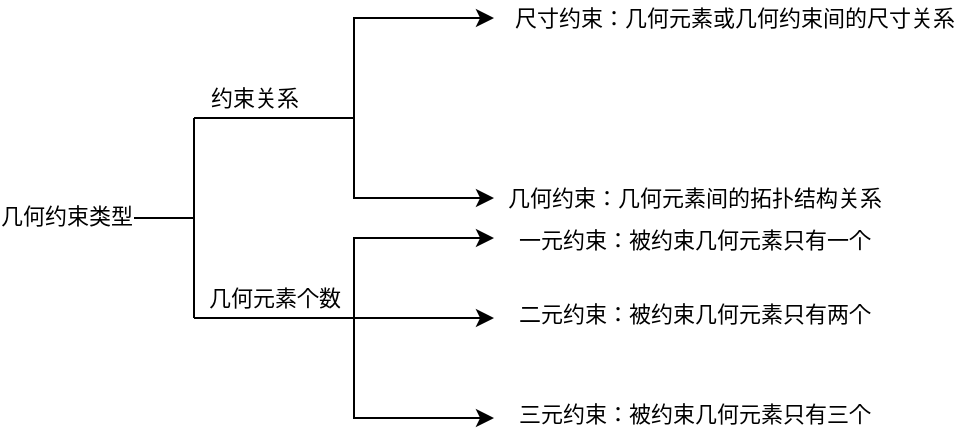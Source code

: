 <mxfile version="20.8.23" type="github">
  <diagram name="第 1 页" id="1So_czDSUBuQiFDamGuW">
    <mxGraphModel dx="522" dy="579" grid="1" gridSize="10" guides="1" tooltips="1" connect="1" arrows="1" fold="1" page="1" pageScale="1" pageWidth="827" pageHeight="1169" math="0" shadow="0">
      <root>
        <mxCell id="0" />
        <mxCell id="1" parent="0" />
        <mxCell id="FwafR3L3VAN348FCxoly-1" value="" style="endArrow=none;html=1;rounded=0;" edge="1" parent="1">
          <mxGeometry width="50" height="50" relative="1" as="geometry">
            <mxPoint x="110" y="320" as="sourcePoint" />
            <mxPoint x="190" y="320" as="targetPoint" />
          </mxGeometry>
        </mxCell>
        <mxCell id="FwafR3L3VAN348FCxoly-6" value="几何约束类型" style="edgeLabel;html=1;align=center;verticalAlign=middle;resizable=0;points=[];" vertex="1" connectable="0" parent="FwafR3L3VAN348FCxoly-1">
          <mxGeometry x="-0.605" y="1" relative="1" as="geometry">
            <mxPoint as="offset" />
          </mxGeometry>
        </mxCell>
        <mxCell id="FwafR3L3VAN348FCxoly-2" value="" style="endArrow=none;html=1;rounded=0;" edge="1" parent="1">
          <mxGeometry width="50" height="50" relative="1" as="geometry">
            <mxPoint x="190" y="370" as="sourcePoint" />
            <mxPoint x="190" y="270" as="targetPoint" />
          </mxGeometry>
        </mxCell>
        <mxCell id="FwafR3L3VAN348FCxoly-3" value="" style="endArrow=none;html=1;rounded=0;" edge="1" parent="1">
          <mxGeometry width="50" height="50" relative="1" as="geometry">
            <mxPoint x="190" y="270" as="sourcePoint" />
            <mxPoint x="270" y="270" as="targetPoint" />
          </mxGeometry>
        </mxCell>
        <mxCell id="FwafR3L3VAN348FCxoly-7" value="约束关系" style="edgeLabel;html=1;align=center;verticalAlign=middle;resizable=0;points=[];" vertex="1" connectable="0" parent="FwafR3L3VAN348FCxoly-3">
          <mxGeometry x="-0.38" y="-1" relative="1" as="geometry">
            <mxPoint x="5" y="-11" as="offset" />
          </mxGeometry>
        </mxCell>
        <mxCell id="FwafR3L3VAN348FCxoly-4" value="" style="endArrow=none;html=1;rounded=0;" edge="1" parent="1">
          <mxGeometry width="50" height="50" relative="1" as="geometry">
            <mxPoint x="190" y="370" as="sourcePoint" />
            <mxPoint x="270" y="370" as="targetPoint" />
          </mxGeometry>
        </mxCell>
        <mxCell id="FwafR3L3VAN348FCxoly-8" value="几何元素个数" style="edgeLabel;html=1;align=center;verticalAlign=middle;resizable=0;points=[];" vertex="1" connectable="0" parent="FwafR3L3VAN348FCxoly-4">
          <mxGeometry x="-0.305" y="3" relative="1" as="geometry">
            <mxPoint x="12" y="-7" as="offset" />
          </mxGeometry>
        </mxCell>
        <mxCell id="FwafR3L3VAN348FCxoly-5" value="" style="endArrow=classic;startArrow=classic;html=1;rounded=0;edgeStyle=orthogonalEdgeStyle;" edge="1" parent="1">
          <mxGeometry width="50" height="50" relative="1" as="geometry">
            <mxPoint x="340" y="310" as="sourcePoint" />
            <mxPoint x="340" y="220" as="targetPoint" />
            <Array as="points">
              <mxPoint x="270" y="310" />
            </Array>
          </mxGeometry>
        </mxCell>
        <mxCell id="FwafR3L3VAN348FCxoly-12" value="尺寸约束：几何元素或几何约束间的尺寸关系" style="edgeLabel;html=1;align=center;verticalAlign=middle;resizable=0;points=[];" vertex="1" connectable="0" parent="FwafR3L3VAN348FCxoly-5">
          <mxGeometry x="0.826" y="2" relative="1" as="geometry">
            <mxPoint x="140" y="2" as="offset" />
          </mxGeometry>
        </mxCell>
        <mxCell id="FwafR3L3VAN348FCxoly-13" value="几何约束：几何元素间的拓扑结构关系" style="edgeLabel;html=1;align=center;verticalAlign=middle;resizable=0;points=[];" vertex="1" connectable="0" parent="FwafR3L3VAN348FCxoly-5">
          <mxGeometry x="-0.791" relative="1" as="geometry">
            <mxPoint x="124" as="offset" />
          </mxGeometry>
        </mxCell>
        <mxCell id="FwafR3L3VAN348FCxoly-10" value="" style="endArrow=classic;startArrow=classic;html=1;rounded=0;edgeStyle=orthogonalEdgeStyle;" edge="1" parent="1">
          <mxGeometry width="50" height="50" relative="1" as="geometry">
            <mxPoint x="340" y="420" as="sourcePoint" />
            <mxPoint x="340" y="330" as="targetPoint" />
            <Array as="points">
              <mxPoint x="270" y="420" />
            </Array>
          </mxGeometry>
        </mxCell>
        <mxCell id="FwafR3L3VAN348FCxoly-14" value="一元约束：被约束几何元素只有一个" style="edgeLabel;html=1;align=center;verticalAlign=middle;resizable=0;points=[];" vertex="1" connectable="0" parent="FwafR3L3VAN348FCxoly-10">
          <mxGeometry x="0.809" y="-1" relative="1" as="geometry">
            <mxPoint x="122" as="offset" />
          </mxGeometry>
        </mxCell>
        <mxCell id="FwafR3L3VAN348FCxoly-16" value="三元约束：被约束几何元素只有三个" style="edgeLabel;html=1;align=center;verticalAlign=middle;resizable=0;points=[];" vertex="1" connectable="0" parent="FwafR3L3VAN348FCxoly-10">
          <mxGeometry x="-0.835" y="-2" relative="1" as="geometry">
            <mxPoint x="119" as="offset" />
          </mxGeometry>
        </mxCell>
        <mxCell id="FwafR3L3VAN348FCxoly-11" value="" style="endArrow=classic;html=1;rounded=0;" edge="1" parent="1">
          <mxGeometry width="50" height="50" relative="1" as="geometry">
            <mxPoint x="270" y="370" as="sourcePoint" />
            <mxPoint x="340" y="370" as="targetPoint" />
          </mxGeometry>
        </mxCell>
        <mxCell id="FwafR3L3VAN348FCxoly-15" value="二元约束：被约束几何元素只有两个" style="edgeLabel;html=1;align=center;verticalAlign=middle;resizable=0;points=[];" vertex="1" connectable="0" parent="FwafR3L3VAN348FCxoly-11">
          <mxGeometry x="0.457" y="2" relative="1" as="geometry">
            <mxPoint x="119" as="offset" />
          </mxGeometry>
        </mxCell>
      </root>
    </mxGraphModel>
  </diagram>
</mxfile>
